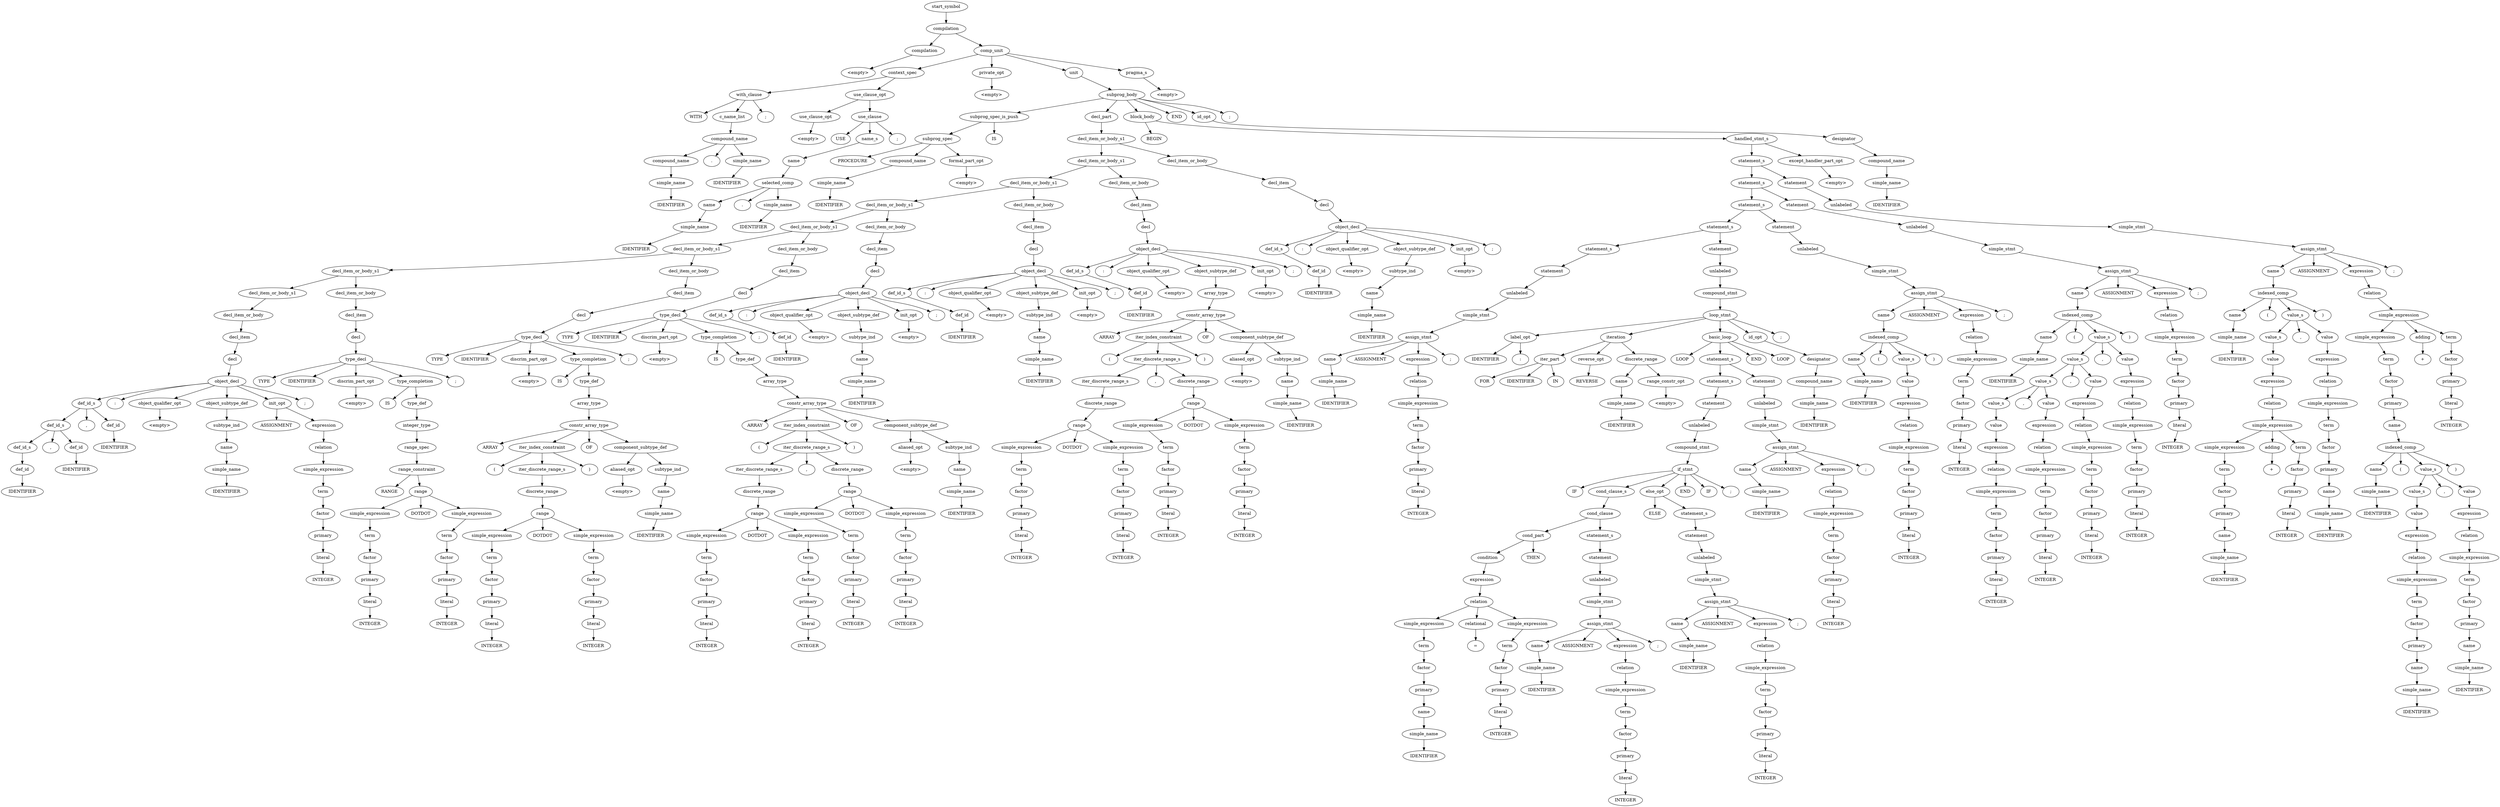 digraph Parse_tree {
	start_symbol0[ label ="start_symbol"];
	compilation0[ label ="compilation"];
	start_symbol0->compilation0;
	compilation0[ label ="compilation"];
	compilation1[ label ="compilation"];
	compilation0->compilation1;
	comp_unit0[ label ="comp_unit"];
	compilation0->comp_unit0;
	comp_unit0[ label ="comp_unit"];
	context_spec0[ label ="context_spec"];
	comp_unit0->context_spec0;
	private_opt0[ label ="private_opt"];
	comp_unit0->private_opt0;
	unit0[ label ="unit"];
	comp_unit0->unit0;
	pragma_s0[ label ="pragma_s"];
	comp_unit0->pragma_s0;
	pragma_s0[ label ="pragma_s"];
	empty0[ label ="<empty>"];
	pragma_s0->empty0;
	unit0[ label ="unit"];
	subprog_body0[ label ="subprog_body"];
	unit0->subprog_body0;
	subprog_body0[ label ="subprog_body"];
	subprog_spec_is_push0[ label ="subprog_spec_is_push"];
	subprog_body0->subprog_spec_is_push0;
	decl_part0[ label ="decl_part"];
	subprog_body0->decl_part0;
	block_body0[ label ="block_body"];
	subprog_body0->block_body0;
	END0[ label ="END"];
	subprog_body0->END0;
	id_opt0[ label ="id_opt"];
	subprog_body0->id_opt0;
	semi_colon0[ label =";"];
	subprog_body0->semi_colon0;
	id_opt0[ label ="id_opt"];
	designator0[ label ="designator"];
	id_opt0->designator0;
	designator0[ label ="designator"];
	compound_name0[ label ="compound_name"];
	designator0->compound_name0;
	compound_name0[ label ="compound_name"];
	simple_name0[ label ="simple_name"];
	compound_name0->simple_name0;
	simple_name0[ label ="simple_name"];
	IDENTIFIER0[ label ="IDENTIFIER"];
	simple_name0->IDENTIFIER0;
	block_body0[ label ="block_body"];
	BEGIN0[ label ="BEGIN"];
	block_body0->BEGIN0;
	handled_stmt_s0[ label ="handled_stmt_s"];
	block_body0->handled_stmt_s0;
	handled_stmt_s0[ label ="handled_stmt_s"];
	statement_s0[ label ="statement_s"];
	handled_stmt_s0->statement_s0;
	except_handler_part_opt0[ label ="except_handler_part_opt"];
	handled_stmt_s0->except_handler_part_opt0;
	except_handler_part_opt0[ label ="except_handler_part_opt"];
	empty1[ label ="<empty>"];
	except_handler_part_opt0->empty1;
	statement_s0[ label ="statement_s"];
	statement_s1[ label ="statement_s"];
	statement_s0->statement_s1;
	statement0[ label ="statement"];
	statement_s0->statement0;
	statement0[ label ="statement"];
	unlabeled0[ label ="unlabeled"];
	statement0->unlabeled0;
	unlabeled0[ label ="unlabeled"];
	simple_stmt0[ label ="simple_stmt"];
	unlabeled0->simple_stmt0;
	simple_stmt0[ label ="simple_stmt"];
	assign_stmt0[ label ="assign_stmt"];
	simple_stmt0->assign_stmt0;
	assign_stmt0[ label ="assign_stmt"];
	name0[ label ="name"];
	assign_stmt0->name0;
	ASSIGNMENT0[ label ="ASSIGNMENT"];
	assign_stmt0->ASSIGNMENT0;
	expression0[ label ="expression"];
	assign_stmt0->expression0;
	semi_colon1[ label =";"];
	assign_stmt0->semi_colon1;
	expression0[ label ="expression"];
	relation0[ label ="relation"];
	expression0->relation0;
	relation0[ label ="relation"];
	simple_expression0[ label ="simple_expression"];
	relation0->simple_expression0;
	simple_expression0[ label ="simple_expression"];
	simple_expression1[ label ="simple_expression"];
	simple_expression0->simple_expression1;
	adding0[ label ="adding"];
	simple_expression0->adding0;
	term0[ label ="term"];
	simple_expression0->term0;
	term0[ label ="term"];
	factor0[ label ="factor"];
	term0->factor0;
	factor0[ label ="factor"];
	primary0[ label ="primary"];
	factor0->primary0;
	primary0[ label ="primary"];
	literal0[ label ="literal"];
	primary0->literal0;
	literal0[ label ="literal"];
	INTEGER0[ label ="INTEGER"];
	literal0->INTEGER0;
	adding0[ label ="adding"];
	plus0[ label ="+"];
	adding0->plus0;
	simple_expression1[ label ="simple_expression"];
	term1[ label ="term"];
	simple_expression1->term1;
	term1[ label ="term"];
	factor1[ label ="factor"];
	term1->factor1;
	factor1[ label ="factor"];
	primary1[ label ="primary"];
	factor1->primary1;
	primary1[ label ="primary"];
	name1[ label ="name"];
	primary1->name1;
	name1[ label ="name"];
	indexed_comp0[ label ="indexed_comp"];
	name1->indexed_comp0;
	indexed_comp0[ label ="indexed_comp"];
	name2[ label ="name"];
	indexed_comp0->name2;
	open_bracket0[ label ="("];
	indexed_comp0->open_bracket0;
	value_s0[ label ="value_s"];
	indexed_comp0->value_s0;
	close_bracket0[ label =")"];
	indexed_comp0->close_bracket0;
	value_s0[ label ="value_s"];
	value_s1[ label ="value_s"];
	value_s0->value_s1;
	comma0[ label =","];
	value_s0->comma0;
	value0[ label ="value"];
	value_s0->value0;
	value0[ label ="value"];
	expression1[ label ="expression"];
	value0->expression1;
	expression1[ label ="expression"];
	relation1[ label ="relation"];
	expression1->relation1;
	relation1[ label ="relation"];
	simple_expression2[ label ="simple_expression"];
	relation1->simple_expression2;
	simple_expression2[ label ="simple_expression"];
	term2[ label ="term"];
	simple_expression2->term2;
	term2[ label ="term"];
	factor2[ label ="factor"];
	term2->factor2;
	factor2[ label ="factor"];
	primary2[ label ="primary"];
	factor2->primary2;
	primary2[ label ="primary"];
	name3[ label ="name"];
	primary2->name3;
	name3[ label ="name"];
	simple_name1[ label ="simple_name"];
	name3->simple_name1;
	simple_name1[ label ="simple_name"];
	IDENTIFIER1[ label ="IDENTIFIER"];
	simple_name1->IDENTIFIER1;
	value_s1[ label ="value_s"];
	value1[ label ="value"];
	value_s1->value1;
	value1[ label ="value"];
	expression2[ label ="expression"];
	value1->expression2;
	expression2[ label ="expression"];
	relation2[ label ="relation"];
	expression2->relation2;
	relation2[ label ="relation"];
	simple_expression3[ label ="simple_expression"];
	relation2->simple_expression3;
	simple_expression3[ label ="simple_expression"];
	term3[ label ="term"];
	simple_expression3->term3;
	term3[ label ="term"];
	factor3[ label ="factor"];
	term3->factor3;
	factor3[ label ="factor"];
	primary3[ label ="primary"];
	factor3->primary3;
	primary3[ label ="primary"];
	name4[ label ="name"];
	primary3->name4;
	name4[ label ="name"];
	simple_name2[ label ="simple_name"];
	name4->simple_name2;
	simple_name2[ label ="simple_name"];
	IDENTIFIER2[ label ="IDENTIFIER"];
	simple_name2->IDENTIFIER2;
	name2[ label ="name"];
	simple_name3[ label ="simple_name"];
	name2->simple_name3;
	simple_name3[ label ="simple_name"];
	IDENTIFIER3[ label ="IDENTIFIER"];
	simple_name3->IDENTIFIER3;
	name0[ label ="name"];
	indexed_comp1[ label ="indexed_comp"];
	name0->indexed_comp1;
	indexed_comp1[ label ="indexed_comp"];
	name5[ label ="name"];
	indexed_comp1->name5;
	open_bracket1[ label ="("];
	indexed_comp1->open_bracket1;
	value_s2[ label ="value_s"];
	indexed_comp1->value_s2;
	close_bracket1[ label =")"];
	indexed_comp1->close_bracket1;
	value_s2[ label ="value_s"];
	value_s3[ label ="value_s"];
	value_s2->value_s3;
	comma1[ label =","];
	value_s2->comma1;
	value2[ label ="value"];
	value_s2->value2;
	value2[ label ="value"];
	expression3[ label ="expression"];
	value2->expression3;
	expression3[ label ="expression"];
	relation3[ label ="relation"];
	expression3->relation3;
	relation3[ label ="relation"];
	simple_expression4[ label ="simple_expression"];
	relation3->simple_expression4;
	simple_expression4[ label ="simple_expression"];
	term4[ label ="term"];
	simple_expression4->term4;
	term4[ label ="term"];
	factor4[ label ="factor"];
	term4->factor4;
	factor4[ label ="factor"];
	primary4[ label ="primary"];
	factor4->primary4;
	primary4[ label ="primary"];
	name6[ label ="name"];
	primary4->name6;
	name6[ label ="name"];
	simple_name4[ label ="simple_name"];
	name6->simple_name4;
	simple_name4[ label ="simple_name"];
	IDENTIFIER4[ label ="IDENTIFIER"];
	simple_name4->IDENTIFIER4;
	value_s3[ label ="value_s"];
	value3[ label ="value"];
	value_s3->value3;
	value3[ label ="value"];
	expression4[ label ="expression"];
	value3->expression4;
	expression4[ label ="expression"];
	relation4[ label ="relation"];
	expression4->relation4;
	relation4[ label ="relation"];
	simple_expression5[ label ="simple_expression"];
	relation4->simple_expression5;
	simple_expression5[ label ="simple_expression"];
	simple_expression6[ label ="simple_expression"];
	simple_expression5->simple_expression6;
	adding1[ label ="adding"];
	simple_expression5->adding1;
	term5[ label ="term"];
	simple_expression5->term5;
	term5[ label ="term"];
	factor5[ label ="factor"];
	term5->factor5;
	factor5[ label ="factor"];
	primary5[ label ="primary"];
	factor5->primary5;
	primary5[ label ="primary"];
	literal1[ label ="literal"];
	primary5->literal1;
	literal1[ label ="literal"];
	INTEGER1[ label ="INTEGER"];
	literal1->INTEGER1;
	adding1[ label ="adding"];
	plus1[ label ="+"];
	adding1->plus1;
	simple_expression6[ label ="simple_expression"];
	term6[ label ="term"];
	simple_expression6->term6;
	term6[ label ="term"];
	factor6[ label ="factor"];
	term6->factor6;
	factor6[ label ="factor"];
	primary6[ label ="primary"];
	factor6->primary6;
	primary6[ label ="primary"];
	name7[ label ="name"];
	primary6->name7;
	name7[ label ="name"];
	simple_name5[ label ="simple_name"];
	name7->simple_name5;
	simple_name5[ label ="simple_name"];
	IDENTIFIER5[ label ="IDENTIFIER"];
	simple_name5->IDENTIFIER5;
	name5[ label ="name"];
	simple_name6[ label ="simple_name"];
	name5->simple_name6;
	simple_name6[ label ="simple_name"];
	IDENTIFIER6[ label ="IDENTIFIER"];
	simple_name6->IDENTIFIER6;
	statement_s1[ label ="statement_s"];
	statement_s2[ label ="statement_s"];
	statement_s1->statement_s2;
	statement1[ label ="statement"];
	statement_s1->statement1;
	statement1[ label ="statement"];
	unlabeled1[ label ="unlabeled"];
	statement1->unlabeled1;
	unlabeled1[ label ="unlabeled"];
	simple_stmt1[ label ="simple_stmt"];
	unlabeled1->simple_stmt1;
	simple_stmt1[ label ="simple_stmt"];
	assign_stmt1[ label ="assign_stmt"];
	simple_stmt1->assign_stmt1;
	assign_stmt1[ label ="assign_stmt"];
	name8[ label ="name"];
	assign_stmt1->name8;
	ASSIGNMENT1[ label ="ASSIGNMENT"];
	assign_stmt1->ASSIGNMENT1;
	expression5[ label ="expression"];
	assign_stmt1->expression5;
	semi_colon2[ label =";"];
	assign_stmt1->semi_colon2;
	expression5[ label ="expression"];
	relation5[ label ="relation"];
	expression5->relation5;
	relation5[ label ="relation"];
	simple_expression7[ label ="simple_expression"];
	relation5->simple_expression7;
	simple_expression7[ label ="simple_expression"];
	term7[ label ="term"];
	simple_expression7->term7;
	term7[ label ="term"];
	factor7[ label ="factor"];
	term7->factor7;
	factor7[ label ="factor"];
	primary7[ label ="primary"];
	factor7->primary7;
	primary7[ label ="primary"];
	literal2[ label ="literal"];
	primary7->literal2;
	literal2[ label ="literal"];
	INTEGER2[ label ="INTEGER"];
	literal2->INTEGER2;
	name8[ label ="name"];
	indexed_comp2[ label ="indexed_comp"];
	name8->indexed_comp2;
	indexed_comp2[ label ="indexed_comp"];
	name9[ label ="name"];
	indexed_comp2->name9;
	open_bracket2[ label ="("];
	indexed_comp2->open_bracket2;
	value_s4[ label ="value_s"];
	indexed_comp2->value_s4;
	close_bracket2[ label =")"];
	indexed_comp2->close_bracket2;
	value_s4[ label ="value_s"];
	value_s5[ label ="value_s"];
	value_s4->value_s5;
	comma2[ label =","];
	value_s4->comma2;
	value4[ label ="value"];
	value_s4->value4;
	value4[ label ="value"];
	expression6[ label ="expression"];
	value4->expression6;
	expression6[ label ="expression"];
	relation6[ label ="relation"];
	expression6->relation6;
	relation6[ label ="relation"];
	simple_expression8[ label ="simple_expression"];
	relation6->simple_expression8;
	simple_expression8[ label ="simple_expression"];
	term8[ label ="term"];
	simple_expression8->term8;
	term8[ label ="term"];
	factor8[ label ="factor"];
	term8->factor8;
	factor8[ label ="factor"];
	primary8[ label ="primary"];
	factor8->primary8;
	primary8[ label ="primary"];
	literal3[ label ="literal"];
	primary8->literal3;
	literal3[ label ="literal"];
	INTEGER3[ label ="INTEGER"];
	literal3->INTEGER3;
	value_s5[ label ="value_s"];
	value_s6[ label ="value_s"];
	value_s5->value_s6;
	comma3[ label =","];
	value_s5->comma3;
	value5[ label ="value"];
	value_s5->value5;
	value5[ label ="value"];
	expression7[ label ="expression"];
	value5->expression7;
	expression7[ label ="expression"];
	relation7[ label ="relation"];
	expression7->relation7;
	relation7[ label ="relation"];
	simple_expression9[ label ="simple_expression"];
	relation7->simple_expression9;
	simple_expression9[ label ="simple_expression"];
	term9[ label ="term"];
	simple_expression9->term9;
	term9[ label ="term"];
	factor9[ label ="factor"];
	term9->factor9;
	factor9[ label ="factor"];
	primary9[ label ="primary"];
	factor9->primary9;
	primary9[ label ="primary"];
	literal4[ label ="literal"];
	primary9->literal4;
	literal4[ label ="literal"];
	INTEGER4[ label ="INTEGER"];
	literal4->INTEGER4;
	value_s6[ label ="value_s"];
	value_s7[ label ="value_s"];
	value_s6->value_s7;
	comma4[ label =","];
	value_s6->comma4;
	value6[ label ="value"];
	value_s6->value6;
	value6[ label ="value"];
	expression8[ label ="expression"];
	value6->expression8;
	expression8[ label ="expression"];
	relation8[ label ="relation"];
	expression8->relation8;
	relation8[ label ="relation"];
	simple_expression10[ label ="simple_expression"];
	relation8->simple_expression10;
	simple_expression10[ label ="simple_expression"];
	term10[ label ="term"];
	simple_expression10->term10;
	term10[ label ="term"];
	factor10[ label ="factor"];
	term10->factor10;
	factor10[ label ="factor"];
	primary10[ label ="primary"];
	factor10->primary10;
	primary10[ label ="primary"];
	literal5[ label ="literal"];
	primary10->literal5;
	literal5[ label ="literal"];
	INTEGER5[ label ="INTEGER"];
	literal5->INTEGER5;
	value_s7[ label ="value_s"];
	value7[ label ="value"];
	value_s7->value7;
	value7[ label ="value"];
	expression9[ label ="expression"];
	value7->expression9;
	expression9[ label ="expression"];
	relation9[ label ="relation"];
	expression9->relation9;
	relation9[ label ="relation"];
	simple_expression11[ label ="simple_expression"];
	relation9->simple_expression11;
	simple_expression11[ label ="simple_expression"];
	term11[ label ="term"];
	simple_expression11->term11;
	term11[ label ="term"];
	factor11[ label ="factor"];
	term11->factor11;
	factor11[ label ="factor"];
	primary11[ label ="primary"];
	factor11->primary11;
	primary11[ label ="primary"];
	literal6[ label ="literal"];
	primary11->literal6;
	literal6[ label ="literal"];
	INTEGER6[ label ="INTEGER"];
	literal6->INTEGER6;
	name9[ label ="name"];
	simple_name7[ label ="simple_name"];
	name9->simple_name7;
	simple_name7[ label ="simple_name"];
	IDENTIFIER7[ label ="IDENTIFIER"];
	simple_name7->IDENTIFIER7;
	statement_s2[ label ="statement_s"];
	statement_s3[ label ="statement_s"];
	statement_s2->statement_s3;
	statement2[ label ="statement"];
	statement_s2->statement2;
	statement2[ label ="statement"];
	unlabeled2[ label ="unlabeled"];
	statement2->unlabeled2;
	unlabeled2[ label ="unlabeled"];
	simple_stmt2[ label ="simple_stmt"];
	unlabeled2->simple_stmt2;
	simple_stmt2[ label ="simple_stmt"];
	assign_stmt2[ label ="assign_stmt"];
	simple_stmt2->assign_stmt2;
	assign_stmt2[ label ="assign_stmt"];
	name10[ label ="name"];
	assign_stmt2->name10;
	ASSIGNMENT2[ label ="ASSIGNMENT"];
	assign_stmt2->ASSIGNMENT2;
	expression10[ label ="expression"];
	assign_stmt2->expression10;
	semi_colon3[ label =";"];
	assign_stmt2->semi_colon3;
	expression10[ label ="expression"];
	relation10[ label ="relation"];
	expression10->relation10;
	relation10[ label ="relation"];
	simple_expression12[ label ="simple_expression"];
	relation10->simple_expression12;
	simple_expression12[ label ="simple_expression"];
	term12[ label ="term"];
	simple_expression12->term12;
	term12[ label ="term"];
	factor12[ label ="factor"];
	term12->factor12;
	factor12[ label ="factor"];
	primary12[ label ="primary"];
	factor12->primary12;
	primary12[ label ="primary"];
	literal7[ label ="literal"];
	primary12->literal7;
	literal7[ label ="literal"];
	INTEGER7[ label ="INTEGER"];
	literal7->INTEGER7;
	name10[ label ="name"];
	indexed_comp3[ label ="indexed_comp"];
	name10->indexed_comp3;
	indexed_comp3[ label ="indexed_comp"];
	name11[ label ="name"];
	indexed_comp3->name11;
	open_bracket3[ label ="("];
	indexed_comp3->open_bracket3;
	value_s8[ label ="value_s"];
	indexed_comp3->value_s8;
	close_bracket3[ label =")"];
	indexed_comp3->close_bracket3;
	value_s8[ label ="value_s"];
	value8[ label ="value"];
	value_s8->value8;
	value8[ label ="value"];
	expression11[ label ="expression"];
	value8->expression11;
	expression11[ label ="expression"];
	relation11[ label ="relation"];
	expression11->relation11;
	relation11[ label ="relation"];
	simple_expression13[ label ="simple_expression"];
	relation11->simple_expression13;
	simple_expression13[ label ="simple_expression"];
	term13[ label ="term"];
	simple_expression13->term13;
	term13[ label ="term"];
	factor13[ label ="factor"];
	term13->factor13;
	factor13[ label ="factor"];
	primary13[ label ="primary"];
	factor13->primary13;
	primary13[ label ="primary"];
	literal8[ label ="literal"];
	primary13->literal8;
	literal8[ label ="literal"];
	INTEGER8[ label ="INTEGER"];
	literal8->INTEGER8;
	name11[ label ="name"];
	simple_name8[ label ="simple_name"];
	name11->simple_name8;
	simple_name8[ label ="simple_name"];
	IDENTIFIER8[ label ="IDENTIFIER"];
	simple_name8->IDENTIFIER8;
	statement_s3[ label ="statement_s"];
	statement_s4[ label ="statement_s"];
	statement_s3->statement_s4;
	statement3[ label ="statement"];
	statement_s3->statement3;
	statement3[ label ="statement"];
	unlabeled3[ label ="unlabeled"];
	statement3->unlabeled3;
	unlabeled3[ label ="unlabeled"];
	compound_stmt0[ label ="compound_stmt"];
	unlabeled3->compound_stmt0;
	compound_stmt0[ label ="compound_stmt"];
	loop_stmt0[ label ="loop_stmt"];
	compound_stmt0->loop_stmt0;
	loop_stmt0[ label ="loop_stmt"];
	label_opt0[ label ="label_opt"];
	loop_stmt0->label_opt0;
	iteration0[ label ="iteration"];
	loop_stmt0->iteration0;
	basic_loop0[ label ="basic_loop"];
	loop_stmt0->basic_loop0;
	id_opt1[ label ="id_opt"];
	loop_stmt0->id_opt1;
	semi_colon4[ label =";"];
	loop_stmt0->semi_colon4;
	id_opt1[ label ="id_opt"];
	designator1[ label ="designator"];
	id_opt1->designator1;
	designator1[ label ="designator"];
	compound_name1[ label ="compound_name"];
	designator1->compound_name1;
	compound_name1[ label ="compound_name"];
	simple_name9[ label ="simple_name"];
	compound_name1->simple_name9;
	simple_name9[ label ="simple_name"];
	IDENTIFIER9[ label ="IDENTIFIER"];
	simple_name9->IDENTIFIER9;
	basic_loop0[ label ="basic_loop"];
	LOOP0[ label ="LOOP"];
	basic_loop0->LOOP0;
	statement_s5[ label ="statement_s"];
	basic_loop0->statement_s5;
	END1[ label ="END"];
	basic_loop0->END1;
	LOOP1[ label ="LOOP"];
	basic_loop0->LOOP1;
	statement_s5[ label ="statement_s"];
	statement_s6[ label ="statement_s"];
	statement_s5->statement_s6;
	statement4[ label ="statement"];
	statement_s5->statement4;
	statement4[ label ="statement"];
	unlabeled4[ label ="unlabeled"];
	statement4->unlabeled4;
	unlabeled4[ label ="unlabeled"];
	simple_stmt3[ label ="simple_stmt"];
	unlabeled4->simple_stmt3;
	simple_stmt3[ label ="simple_stmt"];
	assign_stmt3[ label ="assign_stmt"];
	simple_stmt3->assign_stmt3;
	assign_stmt3[ label ="assign_stmt"];
	name12[ label ="name"];
	assign_stmt3->name12;
	ASSIGNMENT3[ label ="ASSIGNMENT"];
	assign_stmt3->ASSIGNMENT3;
	expression12[ label ="expression"];
	assign_stmt3->expression12;
	semi_colon5[ label =";"];
	assign_stmt3->semi_colon5;
	expression12[ label ="expression"];
	relation12[ label ="relation"];
	expression12->relation12;
	relation12[ label ="relation"];
	simple_expression14[ label ="simple_expression"];
	relation12->simple_expression14;
	simple_expression14[ label ="simple_expression"];
	term14[ label ="term"];
	simple_expression14->term14;
	term14[ label ="term"];
	factor14[ label ="factor"];
	term14->factor14;
	factor14[ label ="factor"];
	primary14[ label ="primary"];
	factor14->primary14;
	primary14[ label ="primary"];
	literal9[ label ="literal"];
	primary14->literal9;
	literal9[ label ="literal"];
	INTEGER9[ label ="INTEGER"];
	literal9->INTEGER9;
	name12[ label ="name"];
	simple_name10[ label ="simple_name"];
	name12->simple_name10;
	simple_name10[ label ="simple_name"];
	IDENTIFIER10[ label ="IDENTIFIER"];
	simple_name10->IDENTIFIER10;
	statement_s6[ label ="statement_s"];
	statement5[ label ="statement"];
	statement_s6->statement5;
	statement5[ label ="statement"];
	unlabeled5[ label ="unlabeled"];
	statement5->unlabeled5;
	unlabeled5[ label ="unlabeled"];
	compound_stmt1[ label ="compound_stmt"];
	unlabeled5->compound_stmt1;
	compound_stmt1[ label ="compound_stmt"];
	if_stmt0[ label ="if_stmt"];
	compound_stmt1->if_stmt0;
	if_stmt0[ label ="if_stmt"];
	IF0[ label ="IF"];
	if_stmt0->IF0;
	cond_clause_s0[ label ="cond_clause_s"];
	if_stmt0->cond_clause_s0;
	else_opt0[ label ="else_opt"];
	if_stmt0->else_opt0;
	END2[ label ="END"];
	if_stmt0->END2;
	IF1[ label ="IF"];
	if_stmt0->IF1;
	semi_colon6[ label =";"];
	if_stmt0->semi_colon6;
	else_opt0[ label ="else_opt"];
	ELSE0[ label ="ELSE"];
	else_opt0->ELSE0;
	statement_s7[ label ="statement_s"];
	else_opt0->statement_s7;
	statement_s7[ label ="statement_s"];
	statement6[ label ="statement"];
	statement_s7->statement6;
	statement6[ label ="statement"];
	unlabeled6[ label ="unlabeled"];
	statement6->unlabeled6;
	unlabeled6[ label ="unlabeled"];
	simple_stmt4[ label ="simple_stmt"];
	unlabeled6->simple_stmt4;
	simple_stmt4[ label ="simple_stmt"];
	assign_stmt4[ label ="assign_stmt"];
	simple_stmt4->assign_stmt4;
	assign_stmt4[ label ="assign_stmt"];
	name13[ label ="name"];
	assign_stmt4->name13;
	ASSIGNMENT4[ label ="ASSIGNMENT"];
	assign_stmt4->ASSIGNMENT4;
	expression13[ label ="expression"];
	assign_stmt4->expression13;
	semi_colon7[ label =";"];
	assign_stmt4->semi_colon7;
	expression13[ label ="expression"];
	relation13[ label ="relation"];
	expression13->relation13;
	relation13[ label ="relation"];
	simple_expression15[ label ="simple_expression"];
	relation13->simple_expression15;
	simple_expression15[ label ="simple_expression"];
	term15[ label ="term"];
	simple_expression15->term15;
	term15[ label ="term"];
	factor15[ label ="factor"];
	term15->factor15;
	factor15[ label ="factor"];
	primary15[ label ="primary"];
	factor15->primary15;
	primary15[ label ="primary"];
	literal10[ label ="literal"];
	primary15->literal10;
	literal10[ label ="literal"];
	INTEGER10[ label ="INTEGER"];
	literal10->INTEGER10;
	name13[ label ="name"];
	simple_name11[ label ="simple_name"];
	name13->simple_name11;
	simple_name11[ label ="simple_name"];
	IDENTIFIER11[ label ="IDENTIFIER"];
	simple_name11->IDENTIFIER11;
	cond_clause_s0[ label ="cond_clause_s"];
	cond_clause0[ label ="cond_clause"];
	cond_clause_s0->cond_clause0;
	cond_clause0[ label ="cond_clause"];
	cond_part0[ label ="cond_part"];
	cond_clause0->cond_part0;
	statement_s8[ label ="statement_s"];
	cond_clause0->statement_s8;
	statement_s8[ label ="statement_s"];
	statement7[ label ="statement"];
	statement_s8->statement7;
	statement7[ label ="statement"];
	unlabeled7[ label ="unlabeled"];
	statement7->unlabeled7;
	unlabeled7[ label ="unlabeled"];
	simple_stmt5[ label ="simple_stmt"];
	unlabeled7->simple_stmt5;
	simple_stmt5[ label ="simple_stmt"];
	assign_stmt5[ label ="assign_stmt"];
	simple_stmt5->assign_stmt5;
	assign_stmt5[ label ="assign_stmt"];
	name14[ label ="name"];
	assign_stmt5->name14;
	ASSIGNMENT5[ label ="ASSIGNMENT"];
	assign_stmt5->ASSIGNMENT5;
	expression14[ label ="expression"];
	assign_stmt5->expression14;
	semi_colon8[ label =";"];
	assign_stmt5->semi_colon8;
	expression14[ label ="expression"];
	relation14[ label ="relation"];
	expression14->relation14;
	relation14[ label ="relation"];
	simple_expression16[ label ="simple_expression"];
	relation14->simple_expression16;
	simple_expression16[ label ="simple_expression"];
	term16[ label ="term"];
	simple_expression16->term16;
	term16[ label ="term"];
	factor16[ label ="factor"];
	term16->factor16;
	factor16[ label ="factor"];
	primary16[ label ="primary"];
	factor16->primary16;
	primary16[ label ="primary"];
	literal11[ label ="literal"];
	primary16->literal11;
	literal11[ label ="literal"];
	INTEGER11[ label ="INTEGER"];
	literal11->INTEGER11;
	name14[ label ="name"];
	simple_name12[ label ="simple_name"];
	name14->simple_name12;
	simple_name12[ label ="simple_name"];
	IDENTIFIER12[ label ="IDENTIFIER"];
	simple_name12->IDENTIFIER12;
	cond_part0[ label ="cond_part"];
	condition0[ label ="condition"];
	cond_part0->condition0;
	THEN0[ label ="THEN"];
	cond_part0->THEN0;
	condition0[ label ="condition"];
	expression15[ label ="expression"];
	condition0->expression15;
	expression15[ label ="expression"];
	relation15[ label ="relation"];
	expression15->relation15;
	relation15[ label ="relation"];
	simple_expression17[ label ="simple_expression"];
	relation15->simple_expression17;
	relational0[ label ="relational"];
	relation15->relational0;
	simple_expression18[ label ="simple_expression"];
	relation15->simple_expression18;
	simple_expression18[ label ="simple_expression"];
	term17[ label ="term"];
	simple_expression18->term17;
	term17[ label ="term"];
	factor17[ label ="factor"];
	term17->factor17;
	factor17[ label ="factor"];
	primary17[ label ="primary"];
	factor17->primary17;
	primary17[ label ="primary"];
	literal12[ label ="literal"];
	primary17->literal12;
	literal12[ label ="literal"];
	INTEGER12[ label ="INTEGER"];
	literal12->INTEGER12;
	relational0[ label ="relational"];
	equal0[ label ="="];
	relational0->equal0;
	simple_expression17[ label ="simple_expression"];
	term18[ label ="term"];
	simple_expression17->term18;
	term18[ label ="term"];
	factor18[ label ="factor"];
	term18->factor18;
	factor18[ label ="factor"];
	primary18[ label ="primary"];
	factor18->primary18;
	primary18[ label ="primary"];
	name15[ label ="name"];
	primary18->name15;
	name15[ label ="name"];
	simple_name13[ label ="simple_name"];
	name15->simple_name13;
	simple_name13[ label ="simple_name"];
	IDENTIFIER13[ label ="IDENTIFIER"];
	simple_name13->IDENTIFIER13;
	iteration0[ label ="iteration"];
	iter_part0[ label ="iter_part"];
	iteration0->iter_part0;
	reverse_opt0[ label ="reverse_opt"];
	iteration0->reverse_opt0;
	discrete_range0[ label ="discrete_range"];
	iteration0->discrete_range0;
	discrete_range0[ label ="discrete_range"];
	name16[ label ="name"];
	discrete_range0->name16;
	range_constr_opt0[ label ="range_constr_opt"];
	discrete_range0->range_constr_opt0;
	range_constr_opt0[ label ="range_constr_opt"];
	empty2[ label ="<empty>"];
	range_constr_opt0->empty2;
	name16[ label ="name"];
	simple_name14[ label ="simple_name"];
	name16->simple_name14;
	simple_name14[ label ="simple_name"];
	IDENTIFIER14[ label ="IDENTIFIER"];
	simple_name14->IDENTIFIER14;
	reverse_opt0[ label ="reverse_opt"];
	REVERSE0[ label ="REVERSE"];
	reverse_opt0->REVERSE0;
	iter_part0[ label ="iter_part"];
	FOR0[ label ="FOR"];
	iter_part0->FOR0;
	IDENTIFIER15[ label ="IDENTIFIER"];
	iter_part0->IDENTIFIER15;
	IN0[ label ="IN"];
	iter_part0->IN0;
	label_opt0[ label ="label_opt"];
	IDENTIFIER16[ label ="IDENTIFIER"];
	label_opt0->IDENTIFIER16;
	colon0[ label =":"];
	label_opt0->colon0;
	statement_s4[ label ="statement_s"];
	statement8[ label ="statement"];
	statement_s4->statement8;
	statement8[ label ="statement"];
	unlabeled8[ label ="unlabeled"];
	statement8->unlabeled8;
	unlabeled8[ label ="unlabeled"];
	simple_stmt6[ label ="simple_stmt"];
	unlabeled8->simple_stmt6;
	simple_stmt6[ label ="simple_stmt"];
	assign_stmt6[ label ="assign_stmt"];
	simple_stmt6->assign_stmt6;
	assign_stmt6[ label ="assign_stmt"];
	name17[ label ="name"];
	assign_stmt6->name17;
	ASSIGNMENT6[ label ="ASSIGNMENT"];
	assign_stmt6->ASSIGNMENT6;
	expression16[ label ="expression"];
	assign_stmt6->expression16;
	semi_colon9[ label =";"];
	assign_stmt6->semi_colon9;
	expression16[ label ="expression"];
	relation16[ label ="relation"];
	expression16->relation16;
	relation16[ label ="relation"];
	simple_expression19[ label ="simple_expression"];
	relation16->simple_expression19;
	simple_expression19[ label ="simple_expression"];
	term19[ label ="term"];
	simple_expression19->term19;
	term19[ label ="term"];
	factor19[ label ="factor"];
	term19->factor19;
	factor19[ label ="factor"];
	primary19[ label ="primary"];
	factor19->primary19;
	primary19[ label ="primary"];
	literal13[ label ="literal"];
	primary19->literal13;
	literal13[ label ="literal"];
	INTEGER13[ label ="INTEGER"];
	literal13->INTEGER13;
	name17[ label ="name"];
	simple_name15[ label ="simple_name"];
	name17->simple_name15;
	simple_name15[ label ="simple_name"];
	IDENTIFIER17[ label ="IDENTIFIER"];
	simple_name15->IDENTIFIER17;
	decl_part0[ label ="decl_part"];
	decl_item_or_body_s10[ label ="decl_item_or_body_s1"];
	decl_part0->decl_item_or_body_s10;
	decl_item_or_body_s10[ label ="decl_item_or_body_s1"];
	decl_item_or_body_s11[ label ="decl_item_or_body_s1"];
	decl_item_or_body_s10->decl_item_or_body_s11;
	decl_item_or_body0[ label ="decl_item_or_body"];
	decl_item_or_body_s10->decl_item_or_body0;
	decl_item_or_body0[ label ="decl_item_or_body"];
	decl_item0[ label ="decl_item"];
	decl_item_or_body0->decl_item0;
	decl_item0[ label ="decl_item"];
	decl0[ label ="decl"];
	decl_item0->decl0;
	decl0[ label ="decl"];
	object_decl0[ label ="object_decl"];
	decl0->object_decl0;
	object_decl0[ label ="object_decl"];
	def_id_s0[ label ="def_id_s"];
	object_decl0->def_id_s0;
	colon1[ label =":"];
	object_decl0->colon1;
	object_qualifier_opt0[ label ="object_qualifier_opt"];
	object_decl0->object_qualifier_opt0;
	object_subtype_def0[ label ="object_subtype_def"];
	object_decl0->object_subtype_def0;
	init_opt0[ label ="init_opt"];
	object_decl0->init_opt0;
	semi_colon10[ label =";"];
	object_decl0->semi_colon10;
	init_opt0[ label ="init_opt"];
	empty3[ label ="<empty>"];
	init_opt0->empty3;
	object_subtype_def0[ label ="object_subtype_def"];
	subtype_ind0[ label ="subtype_ind"];
	object_subtype_def0->subtype_ind0;
	subtype_ind0[ label ="subtype_ind"];
	name18[ label ="name"];
	subtype_ind0->name18;
	name18[ label ="name"];
	simple_name16[ label ="simple_name"];
	name18->simple_name16;
	simple_name16[ label ="simple_name"];
	IDENTIFIER18[ label ="IDENTIFIER"];
	simple_name16->IDENTIFIER18;
	object_qualifier_opt0[ label ="object_qualifier_opt"];
	empty4[ label ="<empty>"];
	object_qualifier_opt0->empty4;
	def_id_s0[ label ="def_id_s"];
	def_id0[ label ="def_id"];
	def_id_s0->def_id0;
	def_id0[ label ="def_id"];
	IDENTIFIER19[ label ="IDENTIFIER"];
	def_id0->IDENTIFIER19;
	decl_item_or_body_s11[ label ="decl_item_or_body_s1"];
	decl_item_or_body_s12[ label ="decl_item_or_body_s1"];
	decl_item_or_body_s11->decl_item_or_body_s12;
	decl_item_or_body1[ label ="decl_item_or_body"];
	decl_item_or_body_s11->decl_item_or_body1;
	decl_item_or_body1[ label ="decl_item_or_body"];
	decl_item1[ label ="decl_item"];
	decl_item_or_body1->decl_item1;
	decl_item1[ label ="decl_item"];
	decl1[ label ="decl"];
	decl_item1->decl1;
	decl1[ label ="decl"];
	object_decl1[ label ="object_decl"];
	decl1->object_decl1;
	object_decl1[ label ="object_decl"];
	def_id_s1[ label ="def_id_s"];
	object_decl1->def_id_s1;
	colon2[ label =":"];
	object_decl1->colon2;
	object_qualifier_opt1[ label ="object_qualifier_opt"];
	object_decl1->object_qualifier_opt1;
	object_subtype_def1[ label ="object_subtype_def"];
	object_decl1->object_subtype_def1;
	init_opt1[ label ="init_opt"];
	object_decl1->init_opt1;
	semi_colon11[ label =";"];
	object_decl1->semi_colon11;
	init_opt1[ label ="init_opt"];
	empty5[ label ="<empty>"];
	init_opt1->empty5;
	object_subtype_def1[ label ="object_subtype_def"];
	array_type0[ label ="array_type"];
	object_subtype_def1->array_type0;
	array_type0[ label ="array_type"];
	constr_array_type0[ label ="constr_array_type"];
	array_type0->constr_array_type0;
	constr_array_type0[ label ="constr_array_type"];
	ARRAY0[ label ="ARRAY"];
	constr_array_type0->ARRAY0;
	iter_index_constraint0[ label ="iter_index_constraint"];
	constr_array_type0->iter_index_constraint0;
	OF0[ label ="OF"];
	constr_array_type0->OF0;
	component_subtype_def0[ label ="component_subtype_def"];
	constr_array_type0->component_subtype_def0;
	component_subtype_def0[ label ="component_subtype_def"];
	aliased_opt0[ label ="aliased_opt"];
	component_subtype_def0->aliased_opt0;
	subtype_ind1[ label ="subtype_ind"];
	component_subtype_def0->subtype_ind1;
	subtype_ind1[ label ="subtype_ind"];
	name19[ label ="name"];
	subtype_ind1->name19;
	name19[ label ="name"];
	simple_name17[ label ="simple_name"];
	name19->simple_name17;
	simple_name17[ label ="simple_name"];
	IDENTIFIER20[ label ="IDENTIFIER"];
	simple_name17->IDENTIFIER20;
	aliased_opt0[ label ="aliased_opt"];
	empty6[ label ="<empty>"];
	aliased_opt0->empty6;
	iter_index_constraint0[ label ="iter_index_constraint"];
	open_bracket4[ label ="("];
	iter_index_constraint0->open_bracket4;
	iter_discrete_range_s0[ label ="iter_discrete_range_s"];
	iter_index_constraint0->iter_discrete_range_s0;
	close_bracket4[ label =")"];
	iter_index_constraint0->close_bracket4;
	iter_discrete_range_s0[ label ="iter_discrete_range_s"];
	iter_discrete_range_s1[ label ="iter_discrete_range_s"];
	iter_discrete_range_s0->iter_discrete_range_s1;
	comma5[ label =","];
	iter_discrete_range_s0->comma5;
	discrete_range1[ label ="discrete_range"];
	iter_discrete_range_s0->discrete_range1;
	discrete_range1[ label ="discrete_range"];
	range0[ label ="range"];
	discrete_range1->range0;
	range0[ label ="range"];
	simple_expression20[ label ="simple_expression"];
	range0->simple_expression20;
	DOTDOT0[ label ="DOTDOT"];
	range0->DOTDOT0;
	simple_expression21[ label ="simple_expression"];
	range0->simple_expression21;
	simple_expression21[ label ="simple_expression"];
	term20[ label ="term"];
	simple_expression21->term20;
	term20[ label ="term"];
	factor20[ label ="factor"];
	term20->factor20;
	factor20[ label ="factor"];
	primary20[ label ="primary"];
	factor20->primary20;
	primary20[ label ="primary"];
	literal14[ label ="literal"];
	primary20->literal14;
	literal14[ label ="literal"];
	INTEGER14[ label ="INTEGER"];
	literal14->INTEGER14;
	simple_expression20[ label ="simple_expression"];
	term21[ label ="term"];
	simple_expression20->term21;
	term21[ label ="term"];
	factor21[ label ="factor"];
	term21->factor21;
	factor21[ label ="factor"];
	primary21[ label ="primary"];
	factor21->primary21;
	primary21[ label ="primary"];
	literal15[ label ="literal"];
	primary21->literal15;
	literal15[ label ="literal"];
	INTEGER15[ label ="INTEGER"];
	literal15->INTEGER15;
	iter_discrete_range_s1[ label ="iter_discrete_range_s"];
	discrete_range2[ label ="discrete_range"];
	iter_discrete_range_s1->discrete_range2;
	discrete_range2[ label ="discrete_range"];
	range1[ label ="range"];
	discrete_range2->range1;
	range1[ label ="range"];
	simple_expression22[ label ="simple_expression"];
	range1->simple_expression22;
	DOTDOT1[ label ="DOTDOT"];
	range1->DOTDOT1;
	simple_expression23[ label ="simple_expression"];
	range1->simple_expression23;
	simple_expression23[ label ="simple_expression"];
	term22[ label ="term"];
	simple_expression23->term22;
	term22[ label ="term"];
	factor22[ label ="factor"];
	term22->factor22;
	factor22[ label ="factor"];
	primary22[ label ="primary"];
	factor22->primary22;
	primary22[ label ="primary"];
	literal16[ label ="literal"];
	primary22->literal16;
	literal16[ label ="literal"];
	INTEGER16[ label ="INTEGER"];
	literal16->INTEGER16;
	simple_expression22[ label ="simple_expression"];
	term23[ label ="term"];
	simple_expression22->term23;
	term23[ label ="term"];
	factor23[ label ="factor"];
	term23->factor23;
	factor23[ label ="factor"];
	primary23[ label ="primary"];
	factor23->primary23;
	primary23[ label ="primary"];
	literal17[ label ="literal"];
	primary23->literal17;
	literal17[ label ="literal"];
	INTEGER17[ label ="INTEGER"];
	literal17->INTEGER17;
	object_qualifier_opt1[ label ="object_qualifier_opt"];
	empty7[ label ="<empty>"];
	object_qualifier_opt1->empty7;
	def_id_s1[ label ="def_id_s"];
	def_id1[ label ="def_id"];
	def_id_s1->def_id1;
	def_id1[ label ="def_id"];
	IDENTIFIER21[ label ="IDENTIFIER"];
	def_id1->IDENTIFIER21;
	decl_item_or_body_s12[ label ="decl_item_or_body_s1"];
	decl_item_or_body_s13[ label ="decl_item_or_body_s1"];
	decl_item_or_body_s12->decl_item_or_body_s13;
	decl_item_or_body2[ label ="decl_item_or_body"];
	decl_item_or_body_s12->decl_item_or_body2;
	decl_item_or_body2[ label ="decl_item_or_body"];
	decl_item2[ label ="decl_item"];
	decl_item_or_body2->decl_item2;
	decl_item2[ label ="decl_item"];
	decl2[ label ="decl"];
	decl_item2->decl2;
	decl2[ label ="decl"];
	object_decl2[ label ="object_decl"];
	decl2->object_decl2;
	object_decl2[ label ="object_decl"];
	def_id_s2[ label ="def_id_s"];
	object_decl2->def_id_s2;
	colon3[ label =":"];
	object_decl2->colon3;
	object_qualifier_opt2[ label ="object_qualifier_opt"];
	object_decl2->object_qualifier_opt2;
	object_subtype_def2[ label ="object_subtype_def"];
	object_decl2->object_subtype_def2;
	init_opt2[ label ="init_opt"];
	object_decl2->init_opt2;
	semi_colon12[ label =";"];
	object_decl2->semi_colon12;
	init_opt2[ label ="init_opt"];
	empty8[ label ="<empty>"];
	init_opt2->empty8;
	object_subtype_def2[ label ="object_subtype_def"];
	subtype_ind2[ label ="subtype_ind"];
	object_subtype_def2->subtype_ind2;
	subtype_ind2[ label ="subtype_ind"];
	name20[ label ="name"];
	subtype_ind2->name20;
	name20[ label ="name"];
	simple_name18[ label ="simple_name"];
	name20->simple_name18;
	simple_name18[ label ="simple_name"];
	IDENTIFIER22[ label ="IDENTIFIER"];
	simple_name18->IDENTIFIER22;
	object_qualifier_opt2[ label ="object_qualifier_opt"];
	empty9[ label ="<empty>"];
	object_qualifier_opt2->empty9;
	def_id_s2[ label ="def_id_s"];
	def_id2[ label ="def_id"];
	def_id_s2->def_id2;
	def_id2[ label ="def_id"];
	IDENTIFIER23[ label ="IDENTIFIER"];
	def_id2->IDENTIFIER23;
	decl_item_or_body_s13[ label ="decl_item_or_body_s1"];
	decl_item_or_body_s14[ label ="decl_item_or_body_s1"];
	decl_item_or_body_s13->decl_item_or_body_s14;
	decl_item_or_body3[ label ="decl_item_or_body"];
	decl_item_or_body_s13->decl_item_or_body3;
	decl_item_or_body3[ label ="decl_item_or_body"];
	decl_item3[ label ="decl_item"];
	decl_item_or_body3->decl_item3;
	decl_item3[ label ="decl_item"];
	decl3[ label ="decl"];
	decl_item3->decl3;
	decl3[ label ="decl"];
	object_decl3[ label ="object_decl"];
	decl3->object_decl3;
	object_decl3[ label ="object_decl"];
	def_id_s3[ label ="def_id_s"];
	object_decl3->def_id_s3;
	colon4[ label =":"];
	object_decl3->colon4;
	object_qualifier_opt3[ label ="object_qualifier_opt"];
	object_decl3->object_qualifier_opt3;
	object_subtype_def3[ label ="object_subtype_def"];
	object_decl3->object_subtype_def3;
	init_opt3[ label ="init_opt"];
	object_decl3->init_opt3;
	semi_colon13[ label =";"];
	object_decl3->semi_colon13;
	init_opt3[ label ="init_opt"];
	empty10[ label ="<empty>"];
	init_opt3->empty10;
	object_subtype_def3[ label ="object_subtype_def"];
	subtype_ind3[ label ="subtype_ind"];
	object_subtype_def3->subtype_ind3;
	subtype_ind3[ label ="subtype_ind"];
	name21[ label ="name"];
	subtype_ind3->name21;
	name21[ label ="name"];
	simple_name19[ label ="simple_name"];
	name21->simple_name19;
	simple_name19[ label ="simple_name"];
	IDENTIFIER24[ label ="IDENTIFIER"];
	simple_name19->IDENTIFIER24;
	object_qualifier_opt3[ label ="object_qualifier_opt"];
	empty11[ label ="<empty>"];
	object_qualifier_opt3->empty11;
	def_id_s3[ label ="def_id_s"];
	def_id3[ label ="def_id"];
	def_id_s3->def_id3;
	def_id3[ label ="def_id"];
	IDENTIFIER25[ label ="IDENTIFIER"];
	def_id3->IDENTIFIER25;
	decl_item_or_body_s14[ label ="decl_item_or_body_s1"];
	decl_item_or_body_s15[ label ="decl_item_or_body_s1"];
	decl_item_or_body_s14->decl_item_or_body_s15;
	decl_item_or_body4[ label ="decl_item_or_body"];
	decl_item_or_body_s14->decl_item_or_body4;
	decl_item_or_body4[ label ="decl_item_or_body"];
	decl_item4[ label ="decl_item"];
	decl_item_or_body4->decl_item4;
	decl_item4[ label ="decl_item"];
	decl4[ label ="decl"];
	decl_item4->decl4;
	decl4[ label ="decl"];
	type_decl0[ label ="type_decl"];
	decl4->type_decl0;
	type_decl0[ label ="type_decl"];
	TYPE0[ label ="TYPE"];
	type_decl0->TYPE0;
	IDENTIFIER26[ label ="IDENTIFIER"];
	type_decl0->IDENTIFIER26;
	discrim_part_opt0[ label ="discrim_part_opt"];
	type_decl0->discrim_part_opt0;
	type_completion0[ label ="type_completion"];
	type_decl0->type_completion0;
	semi_colon14[ label =";"];
	type_decl0->semi_colon14;
	type_completion0[ label ="type_completion"];
	IS0[ label ="IS"];
	type_completion0->IS0;
	type_def0[ label ="type_def"];
	type_completion0->type_def0;
	type_def0[ label ="type_def"];
	array_type1[ label ="array_type"];
	type_def0->array_type1;
	array_type1[ label ="array_type"];
	constr_array_type1[ label ="constr_array_type"];
	array_type1->constr_array_type1;
	constr_array_type1[ label ="constr_array_type"];
	ARRAY1[ label ="ARRAY"];
	constr_array_type1->ARRAY1;
	iter_index_constraint1[ label ="iter_index_constraint"];
	constr_array_type1->iter_index_constraint1;
	OF1[ label ="OF"];
	constr_array_type1->OF1;
	component_subtype_def1[ label ="component_subtype_def"];
	constr_array_type1->component_subtype_def1;
	component_subtype_def1[ label ="component_subtype_def"];
	aliased_opt1[ label ="aliased_opt"];
	component_subtype_def1->aliased_opt1;
	subtype_ind4[ label ="subtype_ind"];
	component_subtype_def1->subtype_ind4;
	subtype_ind4[ label ="subtype_ind"];
	name22[ label ="name"];
	subtype_ind4->name22;
	name22[ label ="name"];
	simple_name20[ label ="simple_name"];
	name22->simple_name20;
	simple_name20[ label ="simple_name"];
	IDENTIFIER27[ label ="IDENTIFIER"];
	simple_name20->IDENTIFIER27;
	aliased_opt1[ label ="aliased_opt"];
	empty12[ label ="<empty>"];
	aliased_opt1->empty12;
	iter_index_constraint1[ label ="iter_index_constraint"];
	open_bracket5[ label ="("];
	iter_index_constraint1->open_bracket5;
	iter_discrete_range_s2[ label ="iter_discrete_range_s"];
	iter_index_constraint1->iter_discrete_range_s2;
	close_bracket5[ label =")"];
	iter_index_constraint1->close_bracket5;
	iter_discrete_range_s2[ label ="iter_discrete_range_s"];
	iter_discrete_range_s3[ label ="iter_discrete_range_s"];
	iter_discrete_range_s2->iter_discrete_range_s3;
	comma6[ label =","];
	iter_discrete_range_s2->comma6;
	discrete_range3[ label ="discrete_range"];
	iter_discrete_range_s2->discrete_range3;
	discrete_range3[ label ="discrete_range"];
	range2[ label ="range"];
	discrete_range3->range2;
	range2[ label ="range"];
	simple_expression24[ label ="simple_expression"];
	range2->simple_expression24;
	DOTDOT2[ label ="DOTDOT"];
	range2->DOTDOT2;
	simple_expression25[ label ="simple_expression"];
	range2->simple_expression25;
	simple_expression25[ label ="simple_expression"];
	term24[ label ="term"];
	simple_expression25->term24;
	term24[ label ="term"];
	factor24[ label ="factor"];
	term24->factor24;
	factor24[ label ="factor"];
	primary24[ label ="primary"];
	factor24->primary24;
	primary24[ label ="primary"];
	literal18[ label ="literal"];
	primary24->literal18;
	literal18[ label ="literal"];
	INTEGER18[ label ="INTEGER"];
	literal18->INTEGER18;
	simple_expression24[ label ="simple_expression"];
	term25[ label ="term"];
	simple_expression24->term25;
	term25[ label ="term"];
	factor25[ label ="factor"];
	term25->factor25;
	factor25[ label ="factor"];
	primary25[ label ="primary"];
	factor25->primary25;
	primary25[ label ="primary"];
	literal19[ label ="literal"];
	primary25->literal19;
	literal19[ label ="literal"];
	INTEGER19[ label ="INTEGER"];
	literal19->INTEGER19;
	iter_discrete_range_s3[ label ="iter_discrete_range_s"];
	discrete_range4[ label ="discrete_range"];
	iter_discrete_range_s3->discrete_range4;
	discrete_range4[ label ="discrete_range"];
	range3[ label ="range"];
	discrete_range4->range3;
	range3[ label ="range"];
	simple_expression26[ label ="simple_expression"];
	range3->simple_expression26;
	DOTDOT3[ label ="DOTDOT"];
	range3->DOTDOT3;
	simple_expression27[ label ="simple_expression"];
	range3->simple_expression27;
	simple_expression27[ label ="simple_expression"];
	term26[ label ="term"];
	simple_expression27->term26;
	term26[ label ="term"];
	factor26[ label ="factor"];
	term26->factor26;
	factor26[ label ="factor"];
	primary26[ label ="primary"];
	factor26->primary26;
	primary26[ label ="primary"];
	literal20[ label ="literal"];
	primary26->literal20;
	literal20[ label ="literal"];
	INTEGER20[ label ="INTEGER"];
	literal20->INTEGER20;
	simple_expression26[ label ="simple_expression"];
	term27[ label ="term"];
	simple_expression26->term27;
	term27[ label ="term"];
	factor27[ label ="factor"];
	term27->factor27;
	factor27[ label ="factor"];
	primary27[ label ="primary"];
	factor27->primary27;
	primary27[ label ="primary"];
	literal21[ label ="literal"];
	primary27->literal21;
	literal21[ label ="literal"];
	INTEGER21[ label ="INTEGER"];
	literal21->INTEGER21;
	discrim_part_opt0[ label ="discrim_part_opt"];
	empty13[ label ="<empty>"];
	discrim_part_opt0->empty13;
	decl_item_or_body_s15[ label ="decl_item_or_body_s1"];
	decl_item_or_body_s16[ label ="decl_item_or_body_s1"];
	decl_item_or_body_s15->decl_item_or_body_s16;
	decl_item_or_body5[ label ="decl_item_or_body"];
	decl_item_or_body_s15->decl_item_or_body5;
	decl_item_or_body5[ label ="decl_item_or_body"];
	decl_item5[ label ="decl_item"];
	decl_item_or_body5->decl_item5;
	decl_item5[ label ="decl_item"];
	decl5[ label ="decl"];
	decl_item5->decl5;
	decl5[ label ="decl"];
	type_decl1[ label ="type_decl"];
	decl5->type_decl1;
	type_decl1[ label ="type_decl"];
	TYPE1[ label ="TYPE"];
	type_decl1->TYPE1;
	IDENTIFIER28[ label ="IDENTIFIER"];
	type_decl1->IDENTIFIER28;
	discrim_part_opt1[ label ="discrim_part_opt"];
	type_decl1->discrim_part_opt1;
	type_completion1[ label ="type_completion"];
	type_decl1->type_completion1;
	semi_colon15[ label =";"];
	type_decl1->semi_colon15;
	type_completion1[ label ="type_completion"];
	IS1[ label ="IS"];
	type_completion1->IS1;
	type_def1[ label ="type_def"];
	type_completion1->type_def1;
	type_def1[ label ="type_def"];
	array_type2[ label ="array_type"];
	type_def1->array_type2;
	array_type2[ label ="array_type"];
	constr_array_type2[ label ="constr_array_type"];
	array_type2->constr_array_type2;
	constr_array_type2[ label ="constr_array_type"];
	ARRAY2[ label ="ARRAY"];
	constr_array_type2->ARRAY2;
	iter_index_constraint2[ label ="iter_index_constraint"];
	constr_array_type2->iter_index_constraint2;
	OF2[ label ="OF"];
	constr_array_type2->OF2;
	component_subtype_def2[ label ="component_subtype_def"];
	constr_array_type2->component_subtype_def2;
	component_subtype_def2[ label ="component_subtype_def"];
	aliased_opt2[ label ="aliased_opt"];
	component_subtype_def2->aliased_opt2;
	subtype_ind5[ label ="subtype_ind"];
	component_subtype_def2->subtype_ind5;
	subtype_ind5[ label ="subtype_ind"];
	name23[ label ="name"];
	subtype_ind5->name23;
	name23[ label ="name"];
	simple_name21[ label ="simple_name"];
	name23->simple_name21;
	simple_name21[ label ="simple_name"];
	IDENTIFIER29[ label ="IDENTIFIER"];
	simple_name21->IDENTIFIER29;
	aliased_opt2[ label ="aliased_opt"];
	empty14[ label ="<empty>"];
	aliased_opt2->empty14;
	iter_index_constraint2[ label ="iter_index_constraint"];
	open_bracket6[ label ="("];
	iter_index_constraint2->open_bracket6;
	iter_discrete_range_s4[ label ="iter_discrete_range_s"];
	iter_index_constraint2->iter_discrete_range_s4;
	close_bracket6[ label =")"];
	iter_index_constraint2->close_bracket6;
	iter_discrete_range_s4[ label ="iter_discrete_range_s"];
	discrete_range5[ label ="discrete_range"];
	iter_discrete_range_s4->discrete_range5;
	discrete_range5[ label ="discrete_range"];
	range4[ label ="range"];
	discrete_range5->range4;
	range4[ label ="range"];
	simple_expression28[ label ="simple_expression"];
	range4->simple_expression28;
	DOTDOT4[ label ="DOTDOT"];
	range4->DOTDOT4;
	simple_expression29[ label ="simple_expression"];
	range4->simple_expression29;
	simple_expression29[ label ="simple_expression"];
	term28[ label ="term"];
	simple_expression29->term28;
	term28[ label ="term"];
	factor28[ label ="factor"];
	term28->factor28;
	factor28[ label ="factor"];
	primary28[ label ="primary"];
	factor28->primary28;
	primary28[ label ="primary"];
	literal22[ label ="literal"];
	primary28->literal22;
	literal22[ label ="literal"];
	INTEGER22[ label ="INTEGER"];
	literal22->INTEGER22;
	simple_expression28[ label ="simple_expression"];
	term29[ label ="term"];
	simple_expression28->term29;
	term29[ label ="term"];
	factor29[ label ="factor"];
	term29->factor29;
	factor29[ label ="factor"];
	primary29[ label ="primary"];
	factor29->primary29;
	primary29[ label ="primary"];
	literal23[ label ="literal"];
	primary29->literal23;
	literal23[ label ="literal"];
	INTEGER23[ label ="INTEGER"];
	literal23->INTEGER23;
	discrim_part_opt1[ label ="discrim_part_opt"];
	empty15[ label ="<empty>"];
	discrim_part_opt1->empty15;
	decl_item_or_body_s16[ label ="decl_item_or_body_s1"];
	decl_item_or_body_s17[ label ="decl_item_or_body_s1"];
	decl_item_or_body_s16->decl_item_or_body_s17;
	decl_item_or_body6[ label ="decl_item_or_body"];
	decl_item_or_body_s16->decl_item_or_body6;
	decl_item_or_body6[ label ="decl_item_or_body"];
	decl_item6[ label ="decl_item"];
	decl_item_or_body6->decl_item6;
	decl_item6[ label ="decl_item"];
	decl6[ label ="decl"];
	decl_item6->decl6;
	decl6[ label ="decl"];
	type_decl2[ label ="type_decl"];
	decl6->type_decl2;
	type_decl2[ label ="type_decl"];
	TYPE2[ label ="TYPE"];
	type_decl2->TYPE2;
	IDENTIFIER30[ label ="IDENTIFIER"];
	type_decl2->IDENTIFIER30;
	discrim_part_opt2[ label ="discrim_part_opt"];
	type_decl2->discrim_part_opt2;
	type_completion2[ label ="type_completion"];
	type_decl2->type_completion2;
	semi_colon16[ label =";"];
	type_decl2->semi_colon16;
	type_completion2[ label ="type_completion"];
	IS2[ label ="IS"];
	type_completion2->IS2;
	type_def2[ label ="type_def"];
	type_completion2->type_def2;
	type_def2[ label ="type_def"];
	integer_type0[ label ="integer_type"];
	type_def2->integer_type0;
	integer_type0[ label ="integer_type"];
	range_spec0[ label ="range_spec"];
	integer_type0->range_spec0;
	range_spec0[ label ="range_spec"];
	range_constraint0[ label ="range_constraint"];
	range_spec0->range_constraint0;
	range_constraint0[ label ="range_constraint"];
	RANGE0[ label ="RANGE"];
	range_constraint0->RANGE0;
	range5[ label ="range"];
	range_constraint0->range5;
	range5[ label ="range"];
	simple_expression30[ label ="simple_expression"];
	range5->simple_expression30;
	DOTDOT5[ label ="DOTDOT"];
	range5->DOTDOT5;
	simple_expression31[ label ="simple_expression"];
	range5->simple_expression31;
	simple_expression31[ label ="simple_expression"];
	term30[ label ="term"];
	simple_expression31->term30;
	term30[ label ="term"];
	factor30[ label ="factor"];
	term30->factor30;
	factor30[ label ="factor"];
	primary30[ label ="primary"];
	factor30->primary30;
	primary30[ label ="primary"];
	literal24[ label ="literal"];
	primary30->literal24;
	literal24[ label ="literal"];
	INTEGER24[ label ="INTEGER"];
	literal24->INTEGER24;
	simple_expression30[ label ="simple_expression"];
	term31[ label ="term"];
	simple_expression30->term31;
	term31[ label ="term"];
	factor31[ label ="factor"];
	term31->factor31;
	factor31[ label ="factor"];
	primary31[ label ="primary"];
	factor31->primary31;
	primary31[ label ="primary"];
	literal25[ label ="literal"];
	primary31->literal25;
	literal25[ label ="literal"];
	INTEGER25[ label ="INTEGER"];
	literal25->INTEGER25;
	discrim_part_opt2[ label ="discrim_part_opt"];
	empty16[ label ="<empty>"];
	discrim_part_opt2->empty16;
	decl_item_or_body_s17[ label ="decl_item_or_body_s1"];
	decl_item_or_body7[ label ="decl_item_or_body"];
	decl_item_or_body_s17->decl_item_or_body7;
	decl_item_or_body7[ label ="decl_item_or_body"];
	decl_item7[ label ="decl_item"];
	decl_item_or_body7->decl_item7;
	decl_item7[ label ="decl_item"];
	decl7[ label ="decl"];
	decl_item7->decl7;
	decl7[ label ="decl"];
	object_decl4[ label ="object_decl"];
	decl7->object_decl4;
	object_decl4[ label ="object_decl"];
	def_id_s4[ label ="def_id_s"];
	object_decl4->def_id_s4;
	colon5[ label =":"];
	object_decl4->colon5;
	object_qualifier_opt4[ label ="object_qualifier_opt"];
	object_decl4->object_qualifier_opt4;
	object_subtype_def4[ label ="object_subtype_def"];
	object_decl4->object_subtype_def4;
	init_opt4[ label ="init_opt"];
	object_decl4->init_opt4;
	semi_colon17[ label =";"];
	object_decl4->semi_colon17;
	init_opt4[ label ="init_opt"];
	ASSIGNMENT7[ label ="ASSIGNMENT"];
	init_opt4->ASSIGNMENT7;
	expression17[ label ="expression"];
	init_opt4->expression17;
	expression17[ label ="expression"];
	relation17[ label ="relation"];
	expression17->relation17;
	relation17[ label ="relation"];
	simple_expression32[ label ="simple_expression"];
	relation17->simple_expression32;
	simple_expression32[ label ="simple_expression"];
	term32[ label ="term"];
	simple_expression32->term32;
	term32[ label ="term"];
	factor32[ label ="factor"];
	term32->factor32;
	factor32[ label ="factor"];
	primary32[ label ="primary"];
	factor32->primary32;
	primary32[ label ="primary"];
	literal26[ label ="literal"];
	primary32->literal26;
	literal26[ label ="literal"];
	INTEGER26[ label ="INTEGER"];
	literal26->INTEGER26;
	object_subtype_def4[ label ="object_subtype_def"];
	subtype_ind6[ label ="subtype_ind"];
	object_subtype_def4->subtype_ind6;
	subtype_ind6[ label ="subtype_ind"];
	name24[ label ="name"];
	subtype_ind6->name24;
	name24[ label ="name"];
	simple_name22[ label ="simple_name"];
	name24->simple_name22;
	simple_name22[ label ="simple_name"];
	IDENTIFIER31[ label ="IDENTIFIER"];
	simple_name22->IDENTIFIER31;
	object_qualifier_opt4[ label ="object_qualifier_opt"];
	empty17[ label ="<empty>"];
	object_qualifier_opt4->empty17;
	def_id_s4[ label ="def_id_s"];
	def_id_s5[ label ="def_id_s"];
	def_id_s4->def_id_s5;
	comma7[ label =","];
	def_id_s4->comma7;
	def_id4[ label ="def_id"];
	def_id_s4->def_id4;
	def_id4[ label ="def_id"];
	IDENTIFIER32[ label ="IDENTIFIER"];
	def_id4->IDENTIFIER32;
	def_id_s5[ label ="def_id_s"];
	def_id_s6[ label ="def_id_s"];
	def_id_s5->def_id_s6;
	comma8[ label =","];
	def_id_s5->comma8;
	def_id5[ label ="def_id"];
	def_id_s5->def_id5;
	def_id5[ label ="def_id"];
	IDENTIFIER33[ label ="IDENTIFIER"];
	def_id5->IDENTIFIER33;
	def_id_s6[ label ="def_id_s"];
	def_id6[ label ="def_id"];
	def_id_s6->def_id6;
	def_id6[ label ="def_id"];
	IDENTIFIER34[ label ="IDENTIFIER"];
	def_id6->IDENTIFIER34;
	subprog_spec_is_push0[ label ="subprog_spec_is_push"];
	subprog_spec0[ label ="subprog_spec"];
	subprog_spec_is_push0->subprog_spec0;
	IS3[ label ="IS"];
	subprog_spec_is_push0->IS3;
	subprog_spec0[ label ="subprog_spec"];
	PROCEDURE0[ label ="PROCEDURE"];
	subprog_spec0->PROCEDURE0;
	compound_name2[ label ="compound_name"];
	subprog_spec0->compound_name2;
	formal_part_opt0[ label ="formal_part_opt"];
	subprog_spec0->formal_part_opt0;
	formal_part_opt0[ label ="formal_part_opt"];
	empty18[ label ="<empty>"];
	formal_part_opt0->empty18;
	compound_name2[ label ="compound_name"];
	simple_name23[ label ="simple_name"];
	compound_name2->simple_name23;
	simple_name23[ label ="simple_name"];
	IDENTIFIER35[ label ="IDENTIFIER"];
	simple_name23->IDENTIFIER35;
	private_opt0[ label ="private_opt"];
	empty19[ label ="<empty>"];
	private_opt0->empty19;
	context_spec0[ label ="context_spec"];
	with_clause0[ label ="with_clause"];
	context_spec0->with_clause0;
	use_clause_opt0[ label ="use_clause_opt"];
	context_spec0->use_clause_opt0;
	use_clause_opt0[ label ="use_clause_opt"];
	use_clause_opt1[ label ="use_clause_opt"];
	use_clause_opt0->use_clause_opt1;
	use_clause0[ label ="use_clause"];
	use_clause_opt0->use_clause0;
	use_clause0[ label ="use_clause"];
	USE0[ label ="USE"];
	use_clause0->USE0;
	name_s0[ label ="name_s"];
	use_clause0->name_s0;
	semi_colon18[ label =";"];
	use_clause0->semi_colon18;
	name_s0[ label ="name_s"];
	name25[ label ="name"];
	name_s0->name25;
	name25[ label ="name"];
	selected_comp0[ label ="selected_comp"];
	name25->selected_comp0;
	selected_comp0[ label ="selected_comp"];
	name26[ label ="name"];
	selected_comp0->name26;
	dot0[ label ="."];
	selected_comp0->dot0;
	simple_name24[ label ="simple_name"];
	selected_comp0->simple_name24;
	simple_name24[ label ="simple_name"];
	IDENTIFIER36[ label ="IDENTIFIER"];
	simple_name24->IDENTIFIER36;
	name26[ label ="name"];
	simple_name25[ label ="simple_name"];
	name26->simple_name25;
	simple_name25[ label ="simple_name"];
	IDENTIFIER37[ label ="IDENTIFIER"];
	simple_name25->IDENTIFIER37;
	use_clause_opt1[ label ="use_clause_opt"];
	empty20[ label ="<empty>"];
	use_clause_opt1->empty20;
	with_clause0[ label ="with_clause"];
	WITH0[ label ="WITH"];
	with_clause0->WITH0;
	c_name_list0[ label ="c_name_list"];
	with_clause0->c_name_list0;
	semi_colon19[ label =";"];
	with_clause0->semi_colon19;
	c_name_list0[ label ="c_name_list"];
	compound_name3[ label ="compound_name"];
	c_name_list0->compound_name3;
	compound_name3[ label ="compound_name"];
	compound_name4[ label ="compound_name"];
	compound_name3->compound_name4;
	dot1[ label ="."];
	compound_name3->dot1;
	simple_name26[ label ="simple_name"];
	compound_name3->simple_name26;
	simple_name26[ label ="simple_name"];
	IDENTIFIER38[ label ="IDENTIFIER"];
	simple_name26->IDENTIFIER38;
	compound_name4[ label ="compound_name"];
	simple_name27[ label ="simple_name"];
	compound_name4->simple_name27;
	simple_name27[ label ="simple_name"];
	IDENTIFIER39[ label ="IDENTIFIER"];
	simple_name27->IDENTIFIER39;
	compilation1[ label ="compilation"];
	empty21[ label ="<empty>"];
	compilation1->empty21;
}
